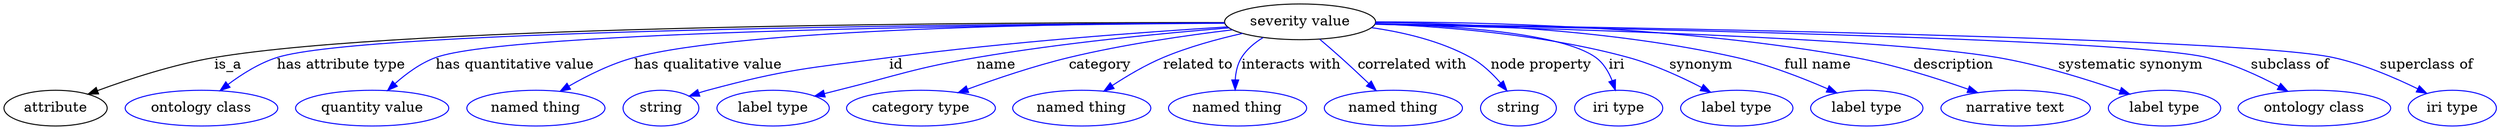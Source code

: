 digraph {
	graph [bb="0,0,2060.7,123"];
	node [label="\N"];
	"severity value"	 [height=0.5,
		label="severity value",
		pos="1071.3,105",
		width=1.661];
	attribute	 [height=0.5,
		pos="40.296,18",
		width=1.1193];
	"severity value" -> attribute	 [label=is_a,
		lp="200.3,61.5",
		pos="e,69.007,30.721 1011.4,104.72 839.7,103.56 347.62,97.772 189.3,69 150.51,61.95 108.14,46.661 78.534,34.651"];
	"has attribute type"	 [color=blue,
		height=0.5,
		label="ontology class",
		pos="160.3,18",
		width=1.7151];
	"severity value" -> "has attribute type"	 [color=blue,
		label="has attribute type",
		lp="294.3,61.5",
		pos="e,182.15,34.896 1011.5,104.05 834.36,101.01 319.87,90.415 247.3,69 227.04,63.021 206.55,51.349 190.55,40.679",
		style=solid];
	"has quantitative value"	 [color=blue,
		height=0.5,
		label="quantity value",
		pos="301.3,18",
		width=1.6971];
	"severity value" -> "has quantitative value"	 [color=blue,
		label="has quantitative value",
		lp="431.8,61.5",
		pos="e,319.18,35.343 1011.4,103.85 853.05,100.53 431.71,89.829 372.3,69 355.73,63.193 339.64,52.222 326.98,41.939",
		style=solid];
	"has qualitative value"	 [color=blue,
		height=0.5,
		label="named thing",
		pos="435.3,18",
		width=1.5346];
	"severity value" -> "has qualitative value"	 [color=blue,
		label="has qualitative value",
		lp="586.3,61.5",
		pos="e,459.06,34.473 1011.1,104.2 889.67,102.05 619.08,94.487 530.3,69 508.23,62.666 485.51,50.698 467.82,39.947",
		style=solid];
	id	 [color=blue,
		height=0.5,
		label=string,
		pos="539.3,18",
		width=0.84854];
	"severity value" -> id	 [color=blue,
		label=id,
		lp="740.8,61.5",
		pos="e,563.08,29.705 1013.1,100.57 945.9,95.043 832.2,84.4 735.3,69 665.31,57.877 646.66,58 579.3,36 577.04,35.262 574.73,34.436 572.43,\
33.555",
		style=solid];
	name	 [color=blue,
		height=0.5,
		label="label type",
		pos="633.3,18",
		width=1.2638];
	"severity value" -> name	 [color=blue,
		label=name,
		lp="827.8,61.5",
		pos="e,668.12,29.723 1014.6,99.139 961.93,93.213 881.38,82.94 812.3,69 756.39,57.72 742.97,52.209 688.3,36 684.92,34.999 681.43,33.934 \
677.94,32.842",
		style=solid];
	category	 [color=blue,
		height=0.5,
		label="category type",
		pos="755.3,18",
		width=1.6249];
	"severity value" -> category	 [color=blue,
		label=category,
		lp="916.8,61.5",
		pos="e,789.97,32.512 1018.2,96.478 982.55,90.214 934.69,80.76 893.3,69 861.35,59.924 826.25,46.911 799.45,36.301",
		style=solid];
	"related to"	 [color=blue,
		height=0.5,
		label="named thing",
		pos="887.3,18",
		width=1.5346];
	"severity value" -> "related to"	 [color=blue,
		label="related to",
		lp="995.3,61.5",
		pos="e,910.56,34.368 1028.8,92.288 1010.1,86.137 988.25,78.108 969.3,69 952.15,60.764 934.1,49.811 919.31,40.167",
		style=solid];
	"interacts with"	 [color=blue,
		height=0.5,
		label="named thing",
		pos="1015.3,18",
		width=1.5346];
	"severity value" -> "interacts with"	 [color=blue,
		label="interacts with",
		lp="1069.3,61.5",
		pos="e,1018.9,35.974 1049,88.007 1043,82.483 1036.8,75.966 1032.3,69 1027.7,61.944 1024.3,53.546 1021.7,45.622",
		style=solid];
	"correlated with"	 [color=blue,
		height=0.5,
		label="named thing",
		pos="1143.3,18",
		width=1.5346];
	"severity value" -> "correlated with"	 [color=blue,
		label="correlated with",
		lp="1159.3,61.5",
		pos="e,1131.2,35.939 1089.3,87.529 1094.9,81.789 1101,75.27 1106.3,69 1112.8,61.255 1119.5,52.446 1125.3,44.354",
		style=solid];
	"node property"	 [color=blue,
		height=0.5,
		label=string,
		pos="1247.3,18",
		width=0.84854];
	"severity value" -> "node property"	 [color=blue,
		label="node property",
		lp="1259.3,61.5",
		pos="e,1236.9,35.044 1126.5,97.788 1151.6,92.625 1181,83.847 1204.3,69 1214.6,62.424 1223.7,52.589 1230.9,43.305",
		style=solid];
	iri	 [color=blue,
		height=0.5,
		label="iri type",
		pos="1332.3,18",
		width=1.011];
	"severity value" -> iri	 [color=blue,
		label=iri,
		lp="1322.8,61.5",
		pos="e,1326,35.945 1130,101.41 1188.7,96.85 1274,87.269 1301.3,69 1310,63.182 1316.6,54.023 1321.5,45.063",
		style=solid];
	synonym	 [color=blue,
		height=0.5,
		label="label type",
		pos="1432.3,18",
		width=1.2638];
	"severity value" -> synonym	 [color=blue,
		label=synonym,
		lp="1395.8,61.5",
		pos="e,1408.1,33.445 1130.6,102.57 1184.5,99.036 1265.8,90.343 1333.3,69 1356.4,61.689 1380.7,49.294 1399.4,38.554",
		style=solid];
	"full name"	 [color=blue,
		height=0.5,
		label="label type",
		pos="1541.3,18",
		width=1.2638];
	"severity value" -> "full name"	 [color=blue,
		label="full name",
		lp="1494.8,61.5",
		pos="e,1514.5,32.664 1130,101.26 1215.8,95.414 1371.1,83.292 1425.3,69 1453.2,61.639 1483,48.42 1505.4,37.285",
		style=solid];
	description	 [color=blue,
		height=0.5,
		label="narrative text",
		pos="1662.3,18",
		width=1.6068];
	"severity value" -> description	 [color=blue,
		label=description,
		lp="1606.8,61.5",
		pos="e,1629.9,32.999 1130.8,102.33 1236.3,97.26 1451.8,85.27 1525.3,69 1558.2,61.724 1593.8,48.287 1620.5,37.032",
		style=solid];
	"systematic synonym"	 [color=blue,
		height=0.5,
		label="label type",
		pos="1783.3,18",
		width=1.2638];
	"severity value" -> "systematic synonym"	 [color=blue,
		label="systematic synonym",
		lp="1749.3,61.5",
		pos="e,1753.3,31.594 1131,103.36 1256.8,99.544 1545.2,88.881 1641.3,69 1677,61.621 1715.8,47.203 1743.8,35.575",
		style=solid];
	"subclass of"	 [color=blue,
		height=0.5,
		label="ontology class",
		pos="1908.3,18",
		width=1.7151];
	"severity value" -> "subclass of"	 [color=blue,
		label="subclass of",
		lp="1877.8,61.5",
		pos="e,1883.5,34.599 1131.1,103.54 1295.3,99.328 1744.7,86.343 1809.3,69 1832.4,62.798 1856.3,50.675 1874.8,39.804",
		style=solid];
	"superclass of"	 [color=blue,
		height=0.5,
		label="iri type",
		pos="2024.3,18",
		width=1.011];
	"severity value" -> "superclass of"	 [color=blue,
		label="superclass of",
		lp="1988.8,61.5",
		pos="e,2000.8,31.95 1131.2,103.76 1310.9,99.859 1837.1,87.016 1912.3,69 1940.5,62.252 1970.2,48.34 1992,36.748",
		style=solid];
}
